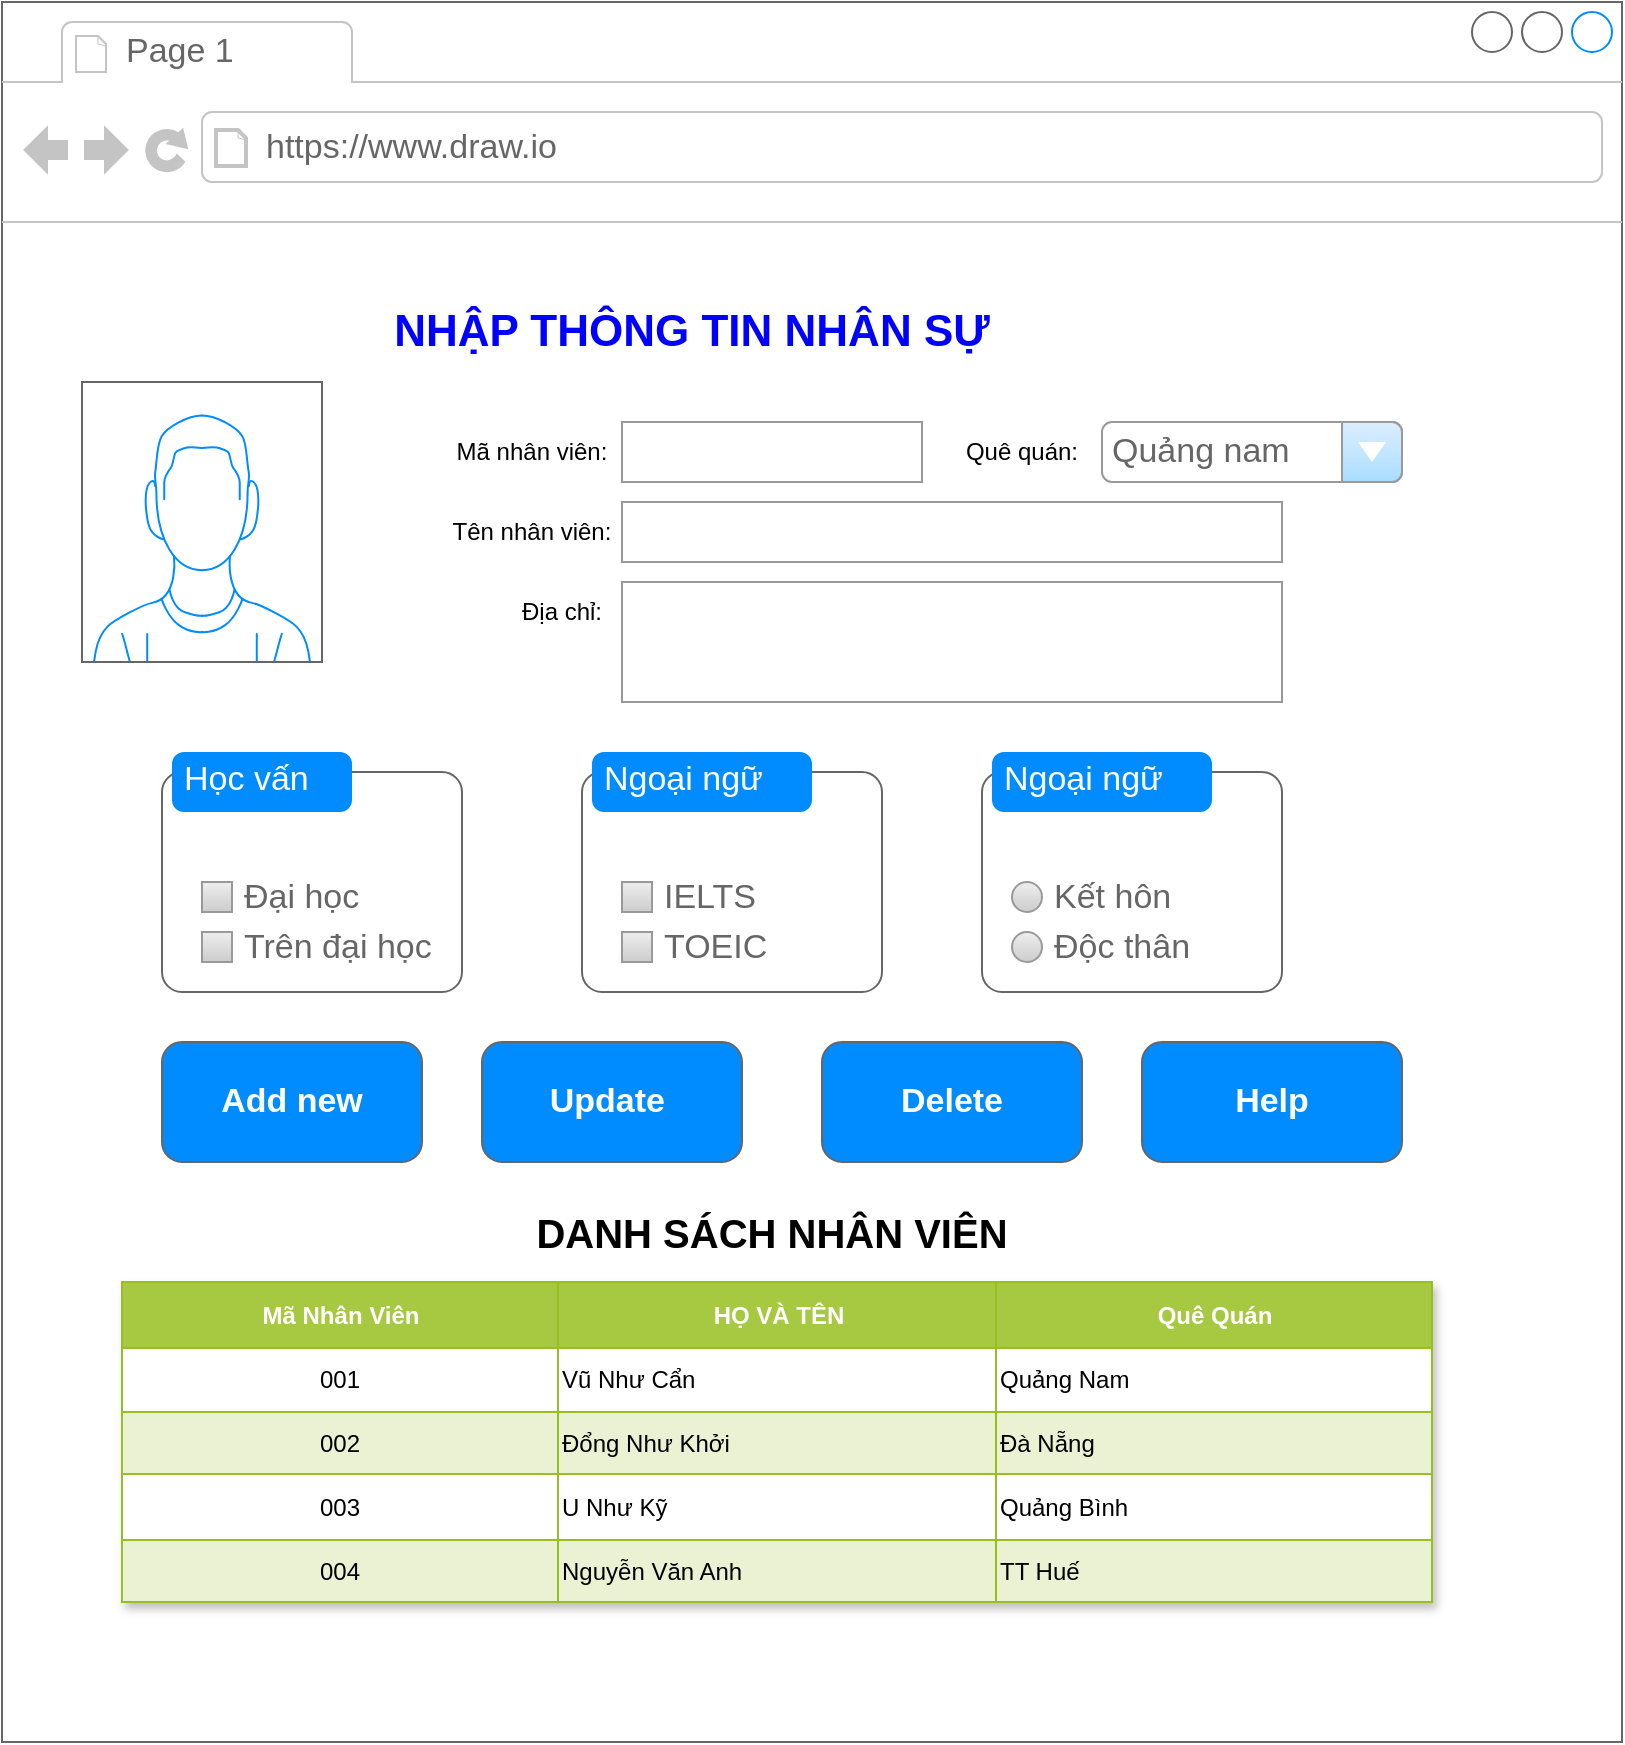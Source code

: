 <mxfile version="26.0.16">
  <diagram name="Page-1" id="Xp--1NKVFtEGWi8t9xE5">
    <mxGraphModel dx="2643" dy="965" grid="1" gridSize="10" guides="1" tooltips="1" connect="1" arrows="1" fold="1" page="1" pageScale="1" pageWidth="850" pageHeight="1100" math="0" shadow="0">
      <root>
        <mxCell id="0" />
        <mxCell id="1" parent="0" />
        <mxCell id="KyakPXm99uiNBp-NimOs-1" value="" style="strokeWidth=1;shadow=0;dashed=0;align=left;html=1;shape=mxgraph.mockup.containers.browserWindow;rSize=0;strokeColor=#666666;strokeColor2=#008cff;strokeColor3=#c4c4c4;mainText=,;recursiveResize=0;fontColor=#33FF33;fontStyle=1" vertex="1" parent="1">
          <mxGeometry x="-140" y="210" width="810" height="870" as="geometry" />
        </mxCell>
        <mxCell id="KyakPXm99uiNBp-NimOs-2" value="Page 1" style="strokeWidth=1;shadow=0;dashed=0;align=center;html=1;shape=mxgraph.mockup.containers.anchor;fontSize=17;fontColor=#666666;align=left;whiteSpace=wrap;" vertex="1" parent="KyakPXm99uiNBp-NimOs-1">
          <mxGeometry x="60" y="12" width="110" height="26" as="geometry" />
        </mxCell>
        <mxCell id="KyakPXm99uiNBp-NimOs-3" value="https://www.draw.io" style="strokeWidth=1;shadow=0;dashed=0;align=center;html=1;shape=mxgraph.mockup.containers.anchor;rSize=0;fontSize=17;fontColor=#666666;align=left;" vertex="1" parent="KyakPXm99uiNBp-NimOs-1">
          <mxGeometry x="130" y="60" width="250" height="26" as="geometry" />
        </mxCell>
        <mxCell id="KyakPXm99uiNBp-NimOs-4" value="" style="verticalLabelPosition=bottom;shadow=0;dashed=0;align=center;html=1;verticalAlign=top;strokeWidth=1;shape=mxgraph.mockup.containers.userMale;strokeColor=#666666;strokeColor2=#008cff;" vertex="1" parent="KyakPXm99uiNBp-NimOs-1">
          <mxGeometry x="40" y="190" width="120" height="140" as="geometry" />
        </mxCell>
        <mxCell id="KyakPXm99uiNBp-NimOs-5" value="&lt;font style=&quot;&quot;&gt;NHẬP THÔNG TIN NHÂN SỰ&lt;/font&gt;" style="text;html=1;align=center;verticalAlign=middle;whiteSpace=wrap;rounded=0;fontSize=22;fontStyle=1;fontColor=#0000FF;" vertex="1" parent="KyakPXm99uiNBp-NimOs-1">
          <mxGeometry x="160" y="150" width="370" height="30" as="geometry" />
        </mxCell>
        <mxCell id="KyakPXm99uiNBp-NimOs-6" value="Mã nhân viên:" style="text;html=1;align=center;verticalAlign=middle;whiteSpace=wrap;rounded=0;" vertex="1" parent="KyakPXm99uiNBp-NimOs-1">
          <mxGeometry x="200" y="210" width="130" height="30" as="geometry" />
        </mxCell>
        <mxCell id="KyakPXm99uiNBp-NimOs-7" value="Tên nhân viên:" style="text;html=1;align=center;verticalAlign=middle;whiteSpace=wrap;rounded=0;" vertex="1" parent="KyakPXm99uiNBp-NimOs-1">
          <mxGeometry x="185" y="250" width="160" height="30" as="geometry" />
        </mxCell>
        <mxCell id="KyakPXm99uiNBp-NimOs-8" value="Địa chỉ:" style="text;html=1;align=center;verticalAlign=middle;whiteSpace=wrap;rounded=0;" vertex="1" parent="KyakPXm99uiNBp-NimOs-1">
          <mxGeometry x="250" y="290" width="60" height="30" as="geometry" />
        </mxCell>
        <mxCell id="KyakPXm99uiNBp-NimOs-9" value="" style="shape=mxgraph.mockup.containers.marginRect;rectMarginTop=10;strokeColor=#666666;strokeWidth=1;dashed=0;rounded=1;arcSize=5;recursiveResize=0;html=1;whiteSpace=wrap;" vertex="1" parent="KyakPXm99uiNBp-NimOs-1">
          <mxGeometry x="80" y="375" width="150" height="120" as="geometry" />
        </mxCell>
        <mxCell id="KyakPXm99uiNBp-NimOs-10" value="Học vấn" style="shape=rect;strokeColor=none;fillColor=#008cff;strokeWidth=1;dashed=0;rounded=1;arcSize=20;fontColor=#ffffff;fontSize=17;spacing=2;spacingTop=-2;align=left;autosize=1;spacingLeft=4;resizeWidth=0;resizeHeight=0;perimeter=none;html=1;whiteSpace=wrap;" vertex="1" parent="KyakPXm99uiNBp-NimOs-9">
          <mxGeometry x="5" width="90" height="30" as="geometry" />
        </mxCell>
        <mxCell id="KyakPXm99uiNBp-NimOs-11" value="Đại học" style="strokeWidth=1;shadow=0;dashed=0;align=center;html=1;shape=mxgraph.mockup.forms.rrect;rSize=0;fillColor=#eeeeee;strokeColor=#999999;gradientColor=#cccccc;align=left;spacingLeft=4;fontSize=17;fontColor=#666666;labelPosition=right;" vertex="1" parent="KyakPXm99uiNBp-NimOs-9">
          <mxGeometry x="20" y="65" width="15" height="15" as="geometry" />
        </mxCell>
        <mxCell id="KyakPXm99uiNBp-NimOs-13" value="Trên đại học" style="strokeWidth=1;shadow=0;dashed=0;align=center;html=1;shape=mxgraph.mockup.forms.rrect;rSize=0;fillColor=#eeeeee;strokeColor=#999999;gradientColor=#cccccc;align=left;spacingLeft=4;fontSize=17;fontColor=#666666;labelPosition=right;" vertex="1" parent="KyakPXm99uiNBp-NimOs-9">
          <mxGeometry x="20" y="90" width="15" height="15" as="geometry" />
        </mxCell>
        <mxCell id="KyakPXm99uiNBp-NimOs-15" value="" style="shape=mxgraph.mockup.containers.marginRect;rectMarginTop=10;strokeColor=#666666;strokeWidth=1;dashed=0;rounded=1;arcSize=5;recursiveResize=0;html=1;whiteSpace=wrap;" vertex="1" parent="KyakPXm99uiNBp-NimOs-1">
          <mxGeometry x="290" y="375" width="150" height="120" as="geometry" />
        </mxCell>
        <mxCell id="KyakPXm99uiNBp-NimOs-16" value="Ngoại ngữ" style="shape=rect;strokeColor=none;fillColor=#008cff;strokeWidth=1;dashed=0;rounded=1;arcSize=20;fontColor=#ffffff;fontSize=17;spacing=2;spacingTop=-2;align=left;autosize=1;spacingLeft=4;resizeWidth=0;resizeHeight=0;perimeter=none;html=1;whiteSpace=wrap;" vertex="1" parent="KyakPXm99uiNBp-NimOs-15">
          <mxGeometry x="5" width="110" height="30" as="geometry" />
        </mxCell>
        <mxCell id="KyakPXm99uiNBp-NimOs-17" value="IELTS" style="strokeWidth=1;shadow=0;dashed=0;align=center;html=1;shape=mxgraph.mockup.forms.rrect;rSize=0;fillColor=#eeeeee;strokeColor=#999999;gradientColor=#cccccc;align=left;spacingLeft=4;fontSize=17;fontColor=#666666;labelPosition=right;" vertex="1" parent="KyakPXm99uiNBp-NimOs-15">
          <mxGeometry x="20" y="65" width="15" height="15" as="geometry" />
        </mxCell>
        <mxCell id="KyakPXm99uiNBp-NimOs-18" value="TOEIC" style="strokeWidth=1;shadow=0;dashed=0;align=center;html=1;shape=mxgraph.mockup.forms.rrect;rSize=0;fillColor=#eeeeee;strokeColor=#999999;gradientColor=#cccccc;align=left;spacingLeft=4;fontSize=17;fontColor=#666666;labelPosition=right;" vertex="1" parent="KyakPXm99uiNBp-NimOs-15">
          <mxGeometry x="20" y="90" width="15" height="15" as="geometry" />
        </mxCell>
        <mxCell id="KyakPXm99uiNBp-NimOs-19" value="" style="shape=mxgraph.mockup.containers.marginRect;rectMarginTop=10;strokeColor=#666666;strokeWidth=1;dashed=0;rounded=1;arcSize=5;recursiveResize=0;html=1;whiteSpace=wrap;" vertex="1" parent="KyakPXm99uiNBp-NimOs-1">
          <mxGeometry x="490" y="375" width="150" height="120" as="geometry" />
        </mxCell>
        <mxCell id="KyakPXm99uiNBp-NimOs-20" value="Ngoại ngữ" style="shape=rect;strokeColor=none;fillColor=#008cff;strokeWidth=1;dashed=0;rounded=1;arcSize=20;fontColor=#ffffff;fontSize=17;spacing=2;spacingTop=-2;align=left;autosize=1;spacingLeft=4;resizeWidth=0;resizeHeight=0;perimeter=none;html=1;whiteSpace=wrap;" vertex="1" parent="KyakPXm99uiNBp-NimOs-19">
          <mxGeometry x="5" width="110" height="30" as="geometry" />
        </mxCell>
        <mxCell id="KyakPXm99uiNBp-NimOs-23" value="Kết hôn" style="shape=ellipse;fillColor=#eeeeee;strokeColor=#999999;gradientColor=#cccccc;html=1;align=left;spacingLeft=4;fontSize=17;fontColor=#666666;labelPosition=right;shadow=0;" vertex="1" parent="KyakPXm99uiNBp-NimOs-19">
          <mxGeometry x="15" y="65" width="15" height="15" as="geometry" />
        </mxCell>
        <mxCell id="KyakPXm99uiNBp-NimOs-28" value="Độc thân" style="shape=ellipse;fillColor=#eeeeee;strokeColor=#999999;gradientColor=#cccccc;html=1;align=left;spacingLeft=4;fontSize=17;fontColor=#666666;labelPosition=right;shadow=0;" vertex="1" parent="KyakPXm99uiNBp-NimOs-19">
          <mxGeometry x="15" y="90" width="15" height="15" as="geometry" />
        </mxCell>
        <mxCell id="KyakPXm99uiNBp-NimOs-30" value="&lt;span style=&quot;color: rgba(0, 0, 0, 0); font-family: monospace; font-size: 0px;&quot;&gt;%3CmxGraphModel%3E%3Croot%3E%3CmxCell%20id%3D%220%22%2F%3E%3CmxCell%20id%3D%221%22%20parent%3D%220%22%2F%3E%3CmxCell%20id%3D%222%22%20value%3D%22Setting%201%22%20style%3D%22shape%3Dellipse%3BfillColor%3D%23eeeeee%3BstrokeColor%3D%23999999%3BgradientColor%3D%23cccccc%3Bhtml%3D1%3Balign%3Dleft%3BspacingLeft%3D4%3BfontSize%3D17%3BfontColor%3D%23666666%3BlabelPosition%3Dright%3Bshadow%3D0%3B%22%20vertex%3D%221%22%20parent%3D%221%22%3E%3CmxGeometry%20x%3D%22405%22%20y%3D%22535%22%20width%3D%2215%22%20height%3D%2215%22%20as%3D%22geometry%22%2F%3E%3C%2FmxCell%3E%3C%2Froot%3E%3C%2FmxGraphModel%3E&lt;/span&gt;" style="strokeWidth=1;shadow=0;dashed=0;align=center;html=1;shape=mxgraph.mockup.forms.pwField;strokeColor=#999999;mainText=;align=left;fontColor=#666666;fontSize=17;spacingLeft=3;" vertex="1" parent="KyakPXm99uiNBp-NimOs-1">
          <mxGeometry x="310" y="210" width="150" height="30" as="geometry" />
        </mxCell>
        <mxCell id="KyakPXm99uiNBp-NimOs-32" value="&lt;span style=&quot;color: rgba(0, 0, 0, 0); font-family: monospace; font-size: 0px;&quot;&gt;%3CmxGraphModel%3E%3Croot%3E%3CmxCell%20id%3D%220%22%2F%3E%3CmxCell%20id%3D%221%22%20parent%3D%220%22%2F%3E%3CmxCell%20id%3D%222%22%20value%3D%22Setting%201%22%20style%3D%22shape%3Dellipse%3BfillColor%3D%23eeeeee%3BstrokeColor%3D%23999999%3BgradientColor%3D%23cccccc%3Bhtml%3D1%3Balign%3Dleft%3BspacingLeft%3D4%3BfontSize%3D17%3BfontColor%3D%23666666%3BlabelPosition%3Dright%3Bshadow%3D0%3B%22%20vertex%3D%221%22%20parent%3D%221%22%3E%3CmxGeometry%20x%3D%22405%22%20y%3D%22535%22%20width%3D%2215%22%20height%3D%2215%22%20as%3D%22geometry%22%2F%3E%3C%2FmxCell%3E%3C%2Froot%3E%3C%2FmxGraphModel%3E&lt;/span&gt;" style="strokeWidth=1;shadow=0;dashed=0;align=center;html=1;shape=mxgraph.mockup.forms.pwField;strokeColor=#999999;mainText=;align=left;fontColor=#666666;fontSize=17;spacingLeft=3;" vertex="1" parent="KyakPXm99uiNBp-NimOs-1">
          <mxGeometry x="310" y="250" width="330" height="30" as="geometry" />
        </mxCell>
        <mxCell id="KyakPXm99uiNBp-NimOs-33" value="Quê quán:" style="text;html=1;align=center;verticalAlign=middle;whiteSpace=wrap;rounded=0;" vertex="1" parent="KyakPXm99uiNBp-NimOs-1">
          <mxGeometry x="480" y="210" width="60" height="30" as="geometry" />
        </mxCell>
        <mxCell id="KyakPXm99uiNBp-NimOs-35" value="Quảng nam" style="strokeWidth=1;shadow=0;dashed=0;align=center;html=1;shape=mxgraph.mockup.forms.comboBox;strokeColor=#999999;fillColor=#ddeeff;align=left;fillColor2=#aaddff;mainText=;fontColor=#666666;fontSize=17;spacingLeft=3;" vertex="1" parent="KyakPXm99uiNBp-NimOs-1">
          <mxGeometry x="550" y="210" width="150" height="30" as="geometry" />
        </mxCell>
        <mxCell id="KyakPXm99uiNBp-NimOs-37" value="Add new" style="strokeWidth=1;shadow=0;dashed=0;align=center;html=1;shape=mxgraph.mockup.buttons.button;strokeColor=#666666;fontColor=#ffffff;mainText=;buttonStyle=round;fontSize=17;fontStyle=1;fillColor=#008cff;whiteSpace=wrap;" vertex="1" parent="KyakPXm99uiNBp-NimOs-1">
          <mxGeometry x="80" y="520" width="130" height="60" as="geometry" />
        </mxCell>
        <mxCell id="KyakPXm99uiNBp-NimOs-41" value="Update&amp;nbsp;" style="strokeWidth=1;shadow=0;dashed=0;align=center;html=1;shape=mxgraph.mockup.buttons.button;strokeColor=#666666;fontColor=#ffffff;mainText=;buttonStyle=round;fontSize=17;fontStyle=1;fillColor=#008cff;whiteSpace=wrap;" vertex="1" parent="KyakPXm99uiNBp-NimOs-1">
          <mxGeometry x="240" y="520" width="130" height="60" as="geometry" />
        </mxCell>
        <mxCell id="KyakPXm99uiNBp-NimOs-42" value="Delete" style="strokeWidth=1;shadow=0;dashed=0;align=center;html=1;shape=mxgraph.mockup.buttons.button;strokeColor=#666666;fontColor=#ffffff;mainText=;buttonStyle=round;fontSize=17;fontStyle=1;fillColor=#008cff;whiteSpace=wrap;" vertex="1" parent="KyakPXm99uiNBp-NimOs-1">
          <mxGeometry x="410" y="520" width="130" height="60" as="geometry" />
        </mxCell>
        <mxCell id="KyakPXm99uiNBp-NimOs-43" value="Help" style="strokeWidth=1;shadow=0;dashed=0;align=center;html=1;shape=mxgraph.mockup.buttons.button;strokeColor=#666666;fontColor=#ffffff;mainText=;buttonStyle=round;fontSize=17;fontStyle=1;fillColor=#008cff;whiteSpace=wrap;" vertex="1" parent="KyakPXm99uiNBp-NimOs-1">
          <mxGeometry x="570" y="520" width="130" height="60" as="geometry" />
        </mxCell>
        <mxCell id="KyakPXm99uiNBp-NimOs-44" value="DANH SÁCH NHÂN VIÊN" style="text;html=1;align=center;verticalAlign=middle;whiteSpace=wrap;rounded=0;fontSize=20;fontStyle=1" vertex="1" parent="KyakPXm99uiNBp-NimOs-1">
          <mxGeometry x="195" y="600" width="380" height="30" as="geometry" />
        </mxCell>
        <mxCell id="KyakPXm99uiNBp-NimOs-45" value="" style="childLayout=tableLayout;recursiveResize=0;strokeColor=#98bf21;fillColor=#A7C942;shadow=1;align=left;" vertex="1" parent="KyakPXm99uiNBp-NimOs-1">
          <mxGeometry x="60" y="640" width="655" height="160" as="geometry" />
        </mxCell>
        <mxCell id="KyakPXm99uiNBp-NimOs-46" style="shape=tableRow;horizontal=0;startSize=0;swimlaneHead=0;swimlaneBody=0;top=0;left=0;bottom=0;right=0;dropTarget=0;collapsible=0;recursiveResize=0;expand=0;fontStyle=0;strokeColor=inherit;fillColor=#ffffff;" vertex="1" parent="KyakPXm99uiNBp-NimOs-45">
          <mxGeometry width="655" height="33" as="geometry" />
        </mxCell>
        <mxCell id="KyakPXm99uiNBp-NimOs-47" value="Mã Nhân Viên" style="connectable=0;recursiveResize=0;strokeColor=inherit;fillColor=#A7C942;align=center;fontStyle=1;fontColor=#FFFFFF;html=1;" vertex="1" parent="KyakPXm99uiNBp-NimOs-46">
          <mxGeometry width="218" height="33" as="geometry">
            <mxRectangle width="218" height="33" as="alternateBounds" />
          </mxGeometry>
        </mxCell>
        <mxCell id="KyakPXm99uiNBp-NimOs-48" value="HỌ VÀ TÊN" style="connectable=0;recursiveResize=0;strokeColor=inherit;fillColor=#A7C942;align=center;fontStyle=1;fontColor=#FFFFFF;html=1;" vertex="1" parent="KyakPXm99uiNBp-NimOs-46">
          <mxGeometry x="218" width="219" height="33" as="geometry">
            <mxRectangle width="219" height="33" as="alternateBounds" />
          </mxGeometry>
        </mxCell>
        <mxCell id="KyakPXm99uiNBp-NimOs-49" value="Quê Quán" style="connectable=0;recursiveResize=0;strokeColor=inherit;fillColor=#A7C942;align=center;fontStyle=1;fontColor=#FFFFFF;html=1;" vertex="1" parent="KyakPXm99uiNBp-NimOs-46">
          <mxGeometry x="437" width="218" height="33" as="geometry">
            <mxRectangle width="218" height="33" as="alternateBounds" />
          </mxGeometry>
        </mxCell>
        <mxCell id="KyakPXm99uiNBp-NimOs-50" value="" style="shape=tableRow;horizontal=0;startSize=0;swimlaneHead=0;swimlaneBody=0;top=0;left=0;bottom=0;right=0;dropTarget=0;collapsible=0;recursiveResize=0;expand=0;fontStyle=0;strokeColor=inherit;fillColor=#ffffff;" vertex="1" parent="KyakPXm99uiNBp-NimOs-45">
          <mxGeometry y="33" width="655" height="32" as="geometry" />
        </mxCell>
        <mxCell id="KyakPXm99uiNBp-NimOs-51" value="001" style="connectable=0;recursiveResize=0;strokeColor=inherit;fillColor=inherit;align=center;whiteSpace=wrap;html=1;" vertex="1" parent="KyakPXm99uiNBp-NimOs-50">
          <mxGeometry width="218" height="32" as="geometry">
            <mxRectangle width="218" height="32" as="alternateBounds" />
          </mxGeometry>
        </mxCell>
        <mxCell id="KyakPXm99uiNBp-NimOs-52" value="Vũ Như Cẩn" style="connectable=0;recursiveResize=0;strokeColor=inherit;fillColor=inherit;align=left;whiteSpace=wrap;html=1;" vertex="1" parent="KyakPXm99uiNBp-NimOs-50">
          <mxGeometry x="218" width="219" height="32" as="geometry">
            <mxRectangle width="219" height="32" as="alternateBounds" />
          </mxGeometry>
        </mxCell>
        <mxCell id="KyakPXm99uiNBp-NimOs-53" value="Quảng Nam" style="connectable=0;recursiveResize=0;strokeColor=inherit;fillColor=inherit;align=left;whiteSpace=wrap;html=1;" vertex="1" parent="KyakPXm99uiNBp-NimOs-50">
          <mxGeometry x="437" width="218" height="32" as="geometry">
            <mxRectangle width="218" height="32" as="alternateBounds" />
          </mxGeometry>
        </mxCell>
        <mxCell id="KyakPXm99uiNBp-NimOs-54" value="" style="shape=tableRow;horizontal=0;startSize=0;swimlaneHead=0;swimlaneBody=0;top=0;left=0;bottom=0;right=0;dropTarget=0;collapsible=0;recursiveResize=0;expand=0;fontStyle=1;strokeColor=inherit;fillColor=#EAF2D3;" vertex="1" parent="KyakPXm99uiNBp-NimOs-45">
          <mxGeometry y="65" width="655" height="31" as="geometry" />
        </mxCell>
        <mxCell id="KyakPXm99uiNBp-NimOs-55" value="002" style="connectable=0;recursiveResize=0;strokeColor=inherit;fillColor=inherit;whiteSpace=wrap;html=1;" vertex="1" parent="KyakPXm99uiNBp-NimOs-54">
          <mxGeometry width="218" height="31" as="geometry">
            <mxRectangle width="218" height="31" as="alternateBounds" />
          </mxGeometry>
        </mxCell>
        <mxCell id="KyakPXm99uiNBp-NimOs-56" value="Đổng Như Khởi" style="connectable=0;recursiveResize=0;strokeColor=inherit;fillColor=inherit;whiteSpace=wrap;html=1;align=left;" vertex="1" parent="KyakPXm99uiNBp-NimOs-54">
          <mxGeometry x="218" width="219" height="31" as="geometry">
            <mxRectangle width="219" height="31" as="alternateBounds" />
          </mxGeometry>
        </mxCell>
        <mxCell id="KyakPXm99uiNBp-NimOs-57" value="Đà Nẵng" style="connectable=0;recursiveResize=0;strokeColor=inherit;fillColor=inherit;whiteSpace=wrap;html=1;align=left;" vertex="1" parent="KyakPXm99uiNBp-NimOs-54">
          <mxGeometry x="437" width="218" height="31" as="geometry">
            <mxRectangle width="218" height="31" as="alternateBounds" />
          </mxGeometry>
        </mxCell>
        <mxCell id="KyakPXm99uiNBp-NimOs-58" value="" style="shape=tableRow;horizontal=0;startSize=0;swimlaneHead=0;swimlaneBody=0;top=0;left=0;bottom=0;right=0;dropTarget=0;collapsible=0;recursiveResize=0;expand=0;fontStyle=0;strokeColor=inherit;fillColor=#ffffff;align=left;" vertex="1" parent="KyakPXm99uiNBp-NimOs-45">
          <mxGeometry y="96" width="655" height="33" as="geometry" />
        </mxCell>
        <mxCell id="KyakPXm99uiNBp-NimOs-59" value="003" style="connectable=0;recursiveResize=0;strokeColor=inherit;fillColor=inherit;fontStyle=0;align=center;whiteSpace=wrap;html=1;" vertex="1" parent="KyakPXm99uiNBp-NimOs-58">
          <mxGeometry width="218" height="33" as="geometry">
            <mxRectangle width="218" height="33" as="alternateBounds" />
          </mxGeometry>
        </mxCell>
        <mxCell id="KyakPXm99uiNBp-NimOs-60" value="U Như Kỹ" style="connectable=0;recursiveResize=0;strokeColor=inherit;fillColor=inherit;fontStyle=0;align=left;whiteSpace=wrap;html=1;" vertex="1" parent="KyakPXm99uiNBp-NimOs-58">
          <mxGeometry x="218" width="219" height="33" as="geometry">
            <mxRectangle width="219" height="33" as="alternateBounds" />
          </mxGeometry>
        </mxCell>
        <mxCell id="KyakPXm99uiNBp-NimOs-61" value="Quảng Bình" style="connectable=0;recursiveResize=0;strokeColor=inherit;fillColor=inherit;fontStyle=0;align=left;whiteSpace=wrap;html=1;" vertex="1" parent="KyakPXm99uiNBp-NimOs-58">
          <mxGeometry x="437" width="218" height="33" as="geometry">
            <mxRectangle width="218" height="33" as="alternateBounds" />
          </mxGeometry>
        </mxCell>
        <mxCell id="KyakPXm99uiNBp-NimOs-62" value="" style="shape=tableRow;horizontal=0;startSize=0;swimlaneHead=0;swimlaneBody=0;top=0;left=0;bottom=0;right=0;dropTarget=0;collapsible=0;recursiveResize=0;expand=0;fontStyle=1;strokeColor=inherit;fillColor=#EAF2D3;" vertex="1" parent="KyakPXm99uiNBp-NimOs-45">
          <mxGeometry y="129" width="655" height="31" as="geometry" />
        </mxCell>
        <mxCell id="KyakPXm99uiNBp-NimOs-63" value="004" style="connectable=0;recursiveResize=0;strokeColor=inherit;fillColor=inherit;whiteSpace=wrap;html=1;" vertex="1" parent="KyakPXm99uiNBp-NimOs-62">
          <mxGeometry width="218" height="31" as="geometry">
            <mxRectangle width="218" height="31" as="alternateBounds" />
          </mxGeometry>
        </mxCell>
        <mxCell id="KyakPXm99uiNBp-NimOs-64" value="Nguyễn Văn Anh" style="connectable=0;recursiveResize=0;strokeColor=inherit;fillColor=inherit;whiteSpace=wrap;html=1;align=left;" vertex="1" parent="KyakPXm99uiNBp-NimOs-62">
          <mxGeometry x="218" width="219" height="31" as="geometry">
            <mxRectangle width="219" height="31" as="alternateBounds" />
          </mxGeometry>
        </mxCell>
        <mxCell id="KyakPXm99uiNBp-NimOs-65" value="TT Huế" style="connectable=0;recursiveResize=0;strokeColor=inherit;fillColor=inherit;whiteSpace=wrap;html=1;align=left;" vertex="1" parent="KyakPXm99uiNBp-NimOs-62">
          <mxGeometry x="437" width="218" height="31" as="geometry">
            <mxRectangle width="218" height="31" as="alternateBounds" />
          </mxGeometry>
        </mxCell>
        <mxCell id="KyakPXm99uiNBp-NimOs-36" value="" style="strokeWidth=1;shadow=0;dashed=0;align=center;html=1;shape=mxgraph.mockup.forms.pwField;strokeColor=#999999;mainText=;align=left;fontColor=#666666;fontSize=17;spacingLeft=3;" vertex="1" parent="KyakPXm99uiNBp-NimOs-1">
          <mxGeometry x="310" y="290" width="330" height="60" as="geometry" />
        </mxCell>
      </root>
    </mxGraphModel>
  </diagram>
</mxfile>
